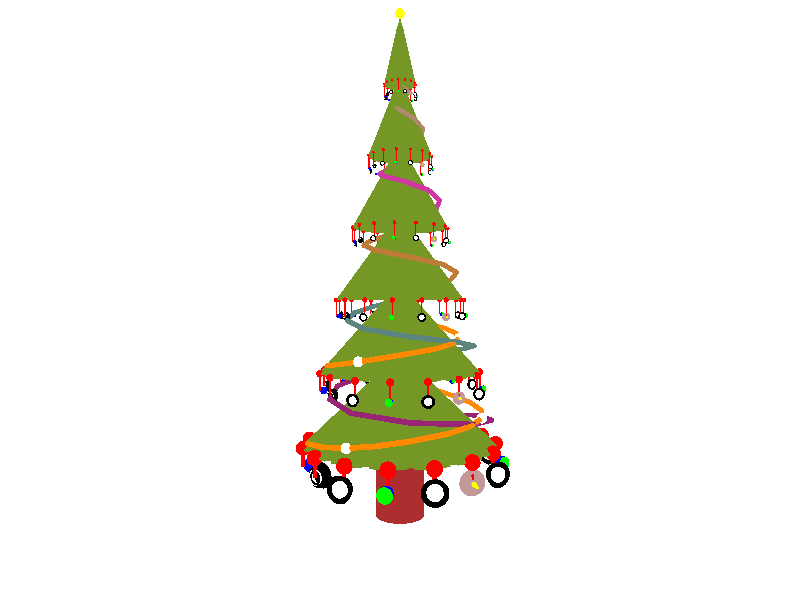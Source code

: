 #include "shapes.inc"
#include "colors.inc"
#include "textures.inc"
#include "woods.inc"
#include "glass.inc"
#include "metals.inc"
#include "functions.inc"
#include "stones1.inc"
#include "skies.inc"   

#declare Pi = 3.141592653589793384626;

#declare axe=0;
#declare lumpoint=10;
#declare Start=0;
#declare End=2*Pi;
#declare My_Clock=Start+(End-Start)*clock;
#declare sca=25;  

camera{   
    location <0.1*sca,1*sca,9>  
    //location <10,10,2>   
    //location <0,0,25>
    look_at <0,0,9>      //0,0,9
    sky <0,0,1>
    right <-image_width/image_height,0,0>
}
    
light_source { <-17,0,0> color Magenta }
light_source { <0,0,0> color White }
light_source { <0,0,0> color rgb <0.75,0.5,0.59>spotlight radius 2 falloff 10 tightness 10 point_at <10,0,0>}
light_source { <0,10,0> color rgb <0.5,0.5,0.49>}
light_source { <10,10,10> color rgb <0.825,0.5,0.9>}                                                         
light_source { <0,0,0> color Red }
light_source { <0,0,0> color Green }
light_source { <10,10,10> color rgb <0.5,0.25,0.49>} 

#declare use_phot=0;
#declare use_area=0;

background {White}

global_settings{
    max_trace_level 60
    ambient_light 1.00
    assumed_gamma 2.0
    #if (use_phot)
        spacing .025
        autostop 0
    }
    #end
}

#declare ciel=0;
#if (ciel)
    sky_sphere {S_Cloud5 rotate <90,0.051, 1>}
#end  

//sol
plane{
    -z 150
    material{  
        texture{
            pigment{  
            
                //brick color  GreenCopper,
                //color PaleGreen mortar 5 brick_size 50        
                color White             
            } 
            finish{
                phong 0.8
                ambient 0.85
                diffuse 0.
                reflection 0.2                  
            }
        } 
        interior{ 
            ior 1.333 
            fade_distance 1
            fade_power 1
            fade_color <0,0.0,0>
            caustics 2.5
        }
    }
    rotate <0,0,45>
}            




///////// SAPIN  


#declare hauteurTronc = 3; 
#declare rayonTronc = 3;
#declare rTronc = 1;
#declare nbEtageBranches=6;
#declare rayonCone=4;
#declare i=0; 
#declare nbBoulesSapin=15; 
#declare nbCylindreSapin=15;
#declare rayonBoulesSapin=0.3;  
#declare rotation = (2*Pi/nbBoulesSapin)+1.05;  //pour placer les boules au milieu des branches
                   

#declare p=0;  
#declare monEtage=0; 
 
                        
#declare monSapin=object
{
    union{ 
        /////////////////////////////TRONC
                                      
        cylinder{ 
            <0,0,0>
            <0,0,hauteurTronc>
            rTronc 
             pigment {    
               color Brown
            }               
        }
           
         
       
       #while(i<nbEtageBranches) 
                            
            union
            {
                 difference
                 {   
                    ///////////////////////////////////Branches
                    cone
                    { 
                         <0,0,hauteurTronc+(i*3)> (rayonCone*(1-i/nbEtageBranches))
                         <0,0,hauteurTronc+(i+1)*3> ((1-(i+1)/nbEtageBranches))
                    } 
                    
                    //STRIES DES BRANCHES
                    #declare j=0;
                    #while(j<nbCylindreSapin) 
                          
                        #declare rayonC=rayonCone*(1-i/nbEtageBranches);  
                        #declare rayonC2=(1-(1+i)/nbEtageBranches);                                  
                        #declare theta=2*Pi*j/nbCylindreSapin;                                
                        #declare monZ=hauteurTronc+i*rayonTronc;
                        #declare monZ2=hauteurTronc+(i+1)*rayonTronc; 
                          
                        cylinder  //pour faire les stries des branches
                        {    
                            <rayonC*cos (theta),rayonC*sin(theta),monZ>
                            <rayonC2*cos (theta),rayonC2*sin(theta),monZ2>                                 
                            ((1-(i)/nbEtageBranches))/6
                        }  
                        
                         
                        #declare j=j+1;
                    #end                          
                 
                    pigment
                    { 
                        //rgbt <0,0,0,1>
                        color MediumForestGreen
                    }
                 }
                 //Boules sur le sapin avec leur ficelles 
                 #declare k=0;                 
                                                            
                 #while(k<nbBoulesSapin)   
                 
                    #declare rayon=rayonCone*(1-i/nbEtageBranches); 
                    #declare monZ=i*nbEtageBranches;
                    #declare theta2=k*2*Pi/nbBoulesSapin + rotation;
                    
                    union{ 
                        sphere
                        {                           
                            <rayon*cos(theta2),rayon*sin(theta2),hauteurTronc+(monZ/2)>
                            rayonBoulesSapin/(i+1)
                                
                     
                        }   
                        cylinder
                        {                                                              
                            <rayon*cos(theta2),rayon*sin(theta2),hauteurTronc+(monZ/2)-0.45-(nbEtageBranches-i)/20>
                            <rayon*cos(theta2),rayon*sin(theta2),hauteurTronc+(monZ/2)>
                             rayonBoulesSapin/(i+1)/4
                             
                        } 
                           
                        union  //LES 3 LATHES DIFFERENTES DECORANT LES FICELLES DU SAPIN
                        {    
                            
                             #if(mod(k,2)=0)                               
                                lathe
                                {
                                      linear_spline 
                                      4 //nbr_Pt   
                                      
                                      <0.3/(i+1),0>,
                                      <0.3/(i+1),0.4/(i+1)>, 
                                      <0,0.3/(i+1)>, 
                                      <0,0.1/(i+1)> 
                                   
                                      pigment {White transmit .5} 
                                }     
                                lathe
                                {
                                      linear_spline 
                                      4 //nbr_Pt 
                                      
                                      <0,0.1/(i+1)>,
                                      <0.5/(i+1),0.4/(i+1)>, 
                                      <0.4/(i+1),0.1/(i+1)>, 
                                      <0.2/(i+1),0.05/(i+1)>
                                   
                                 
                                      pigment {Black transmit .5} 
                                } 
                              
                            #elseif(mod(k,3)=0)
                                                 
                                 lathe
                                {
                                      linear_spline 
                                      4 //nbr_Pt   
                                      
                                      <0.3/(i+1),0>,
                                      <0.4/(i+1),0.2/(i+1)>, 
                                      <0.5/(i+1),0./(i+41)>, 
                                      <0,0.1/(i+1)> 
                                   
                                      pigment {Pink transmit .5} 
                                }     
                                lathe
                                {
                                      linear_spline 
                                      3 //nbr_Pt 
                                      
                                      <0,0.1/(i+1)>,
                                      <0.1/(i+1),0.2/(i+1)>, 
                                      <0.05/(i+1),0.6/(i+1)> 
                                     
                                   
                                 
                                      pigment {Yellow} 
                                }                  
                                                 
                                                 
                            #else  
                                   lathe
                                {
                                      linear_spline 
                                      3 //nbr_Pt   
                                      
                                      <0,0>,
                                      <0.26/(i+1),0.2/(i+1)>, 
                                      <0.3/(i+1),0.5/(i+1)>
                                   
                                      pigment {Blue transmit .5} 
                                }     
                                lathe
                                {
                                      linear_spline 
                                      3 //nbr_Pt 
                                      
                                       <0.3/(i+1),0.5/(i+1)>,
                                      <0,0.45/(i+1)>, 
                                      <0.15/(i+1),0.6/(i+1)>
                                   
                                 
                                      pigment {Green transmit .5} 
                                } 
                            #end 
                             
                            rotate<0,0,12*k>     
                            translate<rayon*cos(theta2),rayon*sin(theta2),hauteurTronc+(monZ/2)-0.45-(nbEtageBranches-i)/20> 
                                 
                        
                        }   
                        
                        
                         
                        pigment
                        {
                            rgb <255,0,0> 
                        }
                        finish
                        { phong 0.8 ambient 1 diffuse 0.5 reflection 0.5}   
                        
                                        
                    }
                       
                    
                    
                    #declare k=k+1;
                 #end //FIN WHILE BOULES SAPIN
            } 
           
            
                            
            #declare i=i+1; 
            
            #if (i=nbEtageBranches)
               sphere 
               {
                                              
                    <0,0,nbEtageBranches*hauteurTronc+3>
                    0.2        
                    
                    pigment {
                        color Yellow
                    }
               }
                            
            #end 
           
            
         #end
          }
}                        

     

 
        

//mesGuirlandes  ////////////////////////////////////////
/////////////////GUIRLANDE   



#macro constructionGuirlande(rayonEtageCone, epaisseur, numEtage, coul, estElectrique) 
    #declare rayonEtageCone=rayonEtageCone+1;
    #declare c=0;   
    #declare n=5;    
    

    #declare tab12=array[5];
    #declare tab22=array[5];
    #declare tabPt1=array[n+1];
    #declare tabPt22=array[n+1];   
    
    #declare P0=<0                      ,-rayonEtageCone+1  ,hauteurTronc*numEtage+0.33+hauteurTronc>;
    #declare P1=<-rayonEtageCone+1.2    ,-rayonEtageCone+1  ,hauteurTronc*numEtage+0.66+hauteurTronc>;
    #declare P2=<-rayonEtageCone        ,0                  ,hauteurTronc*numEtage+1+hauteurTronc>;
    #declare P3=<-rayonEtageCone+1.2    ,rayonEtageCone-1   ,hauteurTronc*numEtage+1.33+hauteurTronc>;
    #declare P4=<0                      ,rayonEtageCone-1    ,hauteurTronc*numEtage+1.66+hauteurTronc>;
    
    #declare M0=P4;
    #declare M1=<rayonEtageCone-1.5     ,rayonEtageCone-1       ,hauteurTronc*numEtage+2+hauteurTronc>;
    #declare M2=<rayonEtageCone-1       ,rayonEtageCone-4       ,hauteurTronc*numEtage+2.33+hauteurTronc>;
    #declare M3=<rayonEtageCone-3       ,-rayonEtageCone+2.5    ,hauteurTronc*numEtage+2.66+hauteurTronc>;
    #declare M4=<0                      ,0                      ,hauteurTronc*numEtage+3+hauteurTronc>;
    
    
    #declare tab12[0]=P0;
    #declare tab12[1]=P1;
    #declare tab12[2]=P2;
    #declare tab12[3]=P3;
    #declare tab12[4]=P4; 
    
    #declare tab22[0]=M0;
    #declare tab22[1]=M1;
    #declare tab22[2]=M2;
    #declare tab22[3]=M3;
    #declare tab22[4]=M4;
   

                            
    #declare maCouleur1=Red;
    #declare maCouleur2=Green;
                   
        
     #while (c<n+1)         
             
        #declare t0 = c/n;                        
         
        #declare tabPt1[c]=pow(1-t0,4)*tab12[0]+4*pow(1-t0,3)*t0*tab12[1]+6*pow(1-t0,2)*pow(t0,2)*tab12[2]+4*pow(t0,3)*(1-t0)*tab12[3]+pow(t0,4)*tab12[4];
        #declare tabPt22[c]=pow(1-t0,4)*tab22[0]+4*pow(1-t0,3)*t0*tab22[1]+6*pow(1-t0,2)*pow(t0,2)*tab22[2]+4*pow(t0,3)*(1-t0)*tab22[3]+pow(t0,4)*tab22[4];
        
        #declare c=c+1;
     #end   
     
    
     #declare p=0;    
     #while(p<n)            
             #if(estElectrique)         
                 cylinder{
                    tabPt22[p] 
                    tabPt22[p+1] 
                    epaisseur  
                    pigment {color coul}                   
                    translate <0,0,0.5>
                    rotate<0,0,-115>    
                 }         
                   
                 #if(mod(10*clock,2)=0)   
                        sphere {
                      
                        < tabPt22[p].x, tabPt22[p].y ,tabPt22[p].z>
                        0.2    
                        
                        pigment {color maCouleur1}    
                        rotate<0,0,-115>                                    
                        translate <0,0,0.5>      
                    } 
                 #else 
                     sphere {
                      
                        < tabPt22[p].x, tabPt22[p].y ,tabPt22[p].z>
                        0.2    
                        
                        pigment {color maCouleur2}    
                        rotate<0,0,-115>                                
                        translate <0,0,0.5>    
                    }
              
                 #end
                    
             
             #else //////////////////////////Guirlande normale
                  cylinder{
                    tabPt22[p] 
                    tabPt22[p+1] 
                    epaisseur  
                    pigment {color coul}  
                      
                 }   
                   
             #end
                                                     
            #declare p=p+1; 
     
     #end   
     #declare j=0;
     #while(j<n)            
            #if(estElectrique) 
                cylinder{
                    tabPt1[j] 
                    tabPt1[j+1] 
                    epaisseur  
                    pigment {color coul}  
                    rotate<0,0,-115>               
                    translate <0,0,0.5>   
               }            
                     
             
                 #if(mod(10*clock,2)=0)   
                        sphere {
                      
                        < tabPt1[j].x, tabPt1[j].y ,tabPt1[j].z>
                        0.2    
                        
                        pigment {color maCouleur1}    
                         rotate<0,0,-115>                                   
                        translate <0,0,0.5>     
                    } 
                 #else 
                     sphere {
                      
                        < tabPt1[j].x, tabPt1[j].y ,tabPt1[j].z>
                        0.2    
                        
                        pigment {color maCouleur2}    
                        rotate<0,0,-115>                                    
                        translate <0,0,0.5>     
                    }
              
                 #end
              
             
             #else /////////////////////////////Guirlande normale
                  cylinder{
                    tabPt1[j] 
                    tabPt1[j+1] 
                    epaisseur  
                    pigment {color coul}  
                          
                   } 
                           
             #end
                       
                       
           #declare j=j+1;    
     
     #end 
     

 

#end      


#macro constructionGuirlandeElectrique(rayonEtageCone, epaisseur, numEtage, coul) 
                                     
    #declare rot=110;
    #declare tZ=0.4;                                 
    #declare rayonEtageCone=rayonEtageCone+1;
    #declare c=0;   
    #declare n=5;    
    
    #declare tab12=array[3]; 
    #declare tab22=array[3];  
    #declare tab33=array[3];   
    
    #declare tabPt1=array[n+1];   
    #declare tabPt22=array[n+1];   
    #declare tabPt33=array[n+1]; 
       
         
    #declare P0=<0                   ,0                    ,hauteurTronc*numEtage+2.4+hauteurTronc>;
    #declare P1=<-rayonEtageCone+4.5   ,rayonEtageCone-4   ,hauteurTronc*numEtage+2+hauteurTronc>;
    #declare P2=<rayonEtageCone-4.2    ,rayonEtageCone-3   ,hauteurTronc*numEtage+1.6+hauteurTronc>; 
   
   
    #declare M0=P2;
    #declare M1= <rayonEtageCone-1  ,rayonEtageCone-2    ,hauteurTronc*numEtage+1.2+hauteurTronc>;   
    #declare M2= <rayonEtageCone-1  ,0                   ,hauteurTronc*numEtage+hauteurTronc+0.8>;  
        
    #declare N0=M2;
    #declare N1= <rayonEtageCone-1  ,-rayonEtageCone+1    ,hauteurTronc*numEtage+0.4+hauteurTronc>;   
    #declare N2= <0                 ,-rayonEtageCone+1   ,hauteurTronc*numEtage+hauteurTronc>;  
        
       
    
    #declare tab12[0]=P0;
    #declare tab12[1]=P1;
    #declare tab12[2]=P2;    
    
    #declare tab22[0]=M0;
    #declare tab22[1]=M1;
    #declare tab22[2]=M2; 
    
    
    #declare tab33[0]=N0;
    #declare tab33[1]=N1;
    #declare tab33[2]=N2;
                            
    #declare maCouleur1=White;
    #declare maCouleur2=Blue;
                   
        
     #while (c<n+1)         
             
        #declare t0 = c/n;
                       
        #declare tabPt1[c]=pow(1-t0,2)*tab12[0]+2*(1-t0)*t0*tab12[1]+pow(t0,2)*tab12[2];
        #declare tabPt22[c]=pow(1-t0,2)*tab22[0]+2*(1-t0)*t0*tab22[1]+pow(t0,2)*tab22[2];
        #declare tabPt33[c]=pow(1-t0,2)*tab33[0]+2*(1-t0)*t0*tab33[1]+pow(t0,2)*tab33[2];
  
        #declare c=c+1;
     #end 
     
     #declare o=0;
     #while(o<n)            
           
               cylinder{
                    tabPt33[o] 
                    tabPt33[o+1] 
                    epaisseur  
                    pigment {color coul}  
                    rotate<0,0,rot>
                    translate<0,0,tZ>               
                      
               }            
                     
             
                 #if((mod(10*clock,2)=0) & ((o=3))) 
                        sphere {
                      
                        < tabPt33[o].x, tabPt33[o].y ,tabPt33[o].z>
                        0.2    
                        
                        pigment {color maCouleur1}    
                        rotate<0,0,rot>
                        translate<0,0,tZ>                                    
                          
                    } 
                 #elseif((mod(10*clock,2)!=0) &(o=3) )
                     sphere {
                      
                        < tabPt33[o].x, tabPt33[o].y ,tabPt33[o].z>
                        0.2    
                        
                        pigment {color maCouleur2}    
                        rotate<0,0,rot> 
                        translate<0,0,tZ>                                    
                        
                    }
              
                 #end
              
                       
                       
           #declare o=o+1; 
     
     #declare p=0;    
     #while(p<n)            
                
                 cylinder{
                    tabPt22[p] 
                    tabPt22[p+1] 
                    epaisseur  
                    pigment {color coul} 
                    rotate<0,0,rot>
                    translate<0,0,tZ>     
                 }         
                   
                 #if((mod(10*clock,2)=0) & ((p=3)))  
                        sphere {
                      
                        < tabPt22[p].x, tabPt22[p].y ,tabPt22[p].z>
                        0.2    
                        
                        pigment {color maCouleur1}    
                        rotate<0,0,rot>
                        translate<0,0,tZ>                                     
                        
                    } 
                 #elseif((mod(10*clock,2)!=0) & (p=3)) 
                     sphere {
                      
                        < tabPt22[p].x, tabPt22[p].y ,tabPt22[p].z>
                        0.2    
                        
                        pigment {color maCouleur2}    
                        rotate<0,0,rot>
                        translate<0,0,tZ>                                 
                        
                    }
              
                 #end                      
                                         
            #declare p=p+1; 
     
     #end   
     #declare j=0;
     #while(j<n)            
           
               cylinder{
                    tabPt1[j] 
                    tabPt1[j+1] 
                    epaisseur  
                    pigment {color coul}  
                    rotate<0,0,rot>
                    translate<0,0,tZ>                
                   
               }            
                     
             
                 #if((mod(10*clock,2)=0) & ((j=3)))   
                        sphere {
                      
                        < tabPt1[j].x, tabPt1[j].y ,tabPt1[j].z>
                        0.2    
                        
                        pigment {color maCouleur1}    
                        rotate<0,0,rot>
                        translate<0,0,tZ>                                    
                          
                    } 
                 #elseif((mod(10*clock,2)!=0) & (j=3)) 
                     sphere {
                      
                        < tabPt1[j].x, tabPt1[j].y ,tabPt1[j].z>
                        0.2    
                        
                        pigment {color maCouleur2}    
                        rotate<0,0,rot>
                        translate<0,0,tZ>                                     
                         
                    }
              
                 #end
              
                       
                       
           #declare j=j+1;    
     
     #end    
     
     
       
     
     #end  
     
     
#end

   
////////////////////////////////////////////////////////////COULEURS
#macro choixCouleur(k, col)
#switch (k)
#case (00) #declare col= Black;
#break
#case (01) #declare col= White;
#break
#case (02) #declare col= Red;
#break
#case (03) #declare col= Green;
#break
#case (04) #declare col= Blue;
#break
#case (05) #declare col= Yellow;
#break
#case (06) #declare col= Cyan;
#break
#case (07) #declare col= Magenta;
#break
#case (08) #declare col= Black;
#break
#case (09) #declare col= Aquamarine;
#break
#case (10) #declare col= BlueViolet;
#break
#case (11) #declare col= Brown;
#break
#case (12) #declare col= CadetBlue;
#break
#case (13) #declare col= Coral;
#break
#case (14) #declare col= CornflowerBlue;
#break
#case (15) #declare col= DarkGreen;
#break
#case (16) #declare col= DarkOliveGreen;
#break
#case (17) #declare col= DarkOrchid;
#break
#case (18) #declare col= DarkSlateBlue;
#break
#case (19) #declare col= DarkSlateGray;
#break
#case (20) #declare col= DarkTurquoise;
#break
#case (21) #declare col= Firebrick;
#break
#case (22) #declare col= ForestGreen;
#break
#case (23) #declare col= Gold;
#break
#case (24) #declare col= Goldenrod;
#break
#case (25) #declare col= GreenYellow;
#break
#case (26) #declare col= IndianRed;
#break
#case (27) #declare col= Khaki;
#break
#case (28) #declare col= LightBlue;
#break
#case (29) #declare col= LightSteelBlue;
#break
#case (30) #declare col= LimeGreen;
#break
#case (31) #declare col= Maroon;
#break
#case (32) #declare col= MediumAquamarine;
#break
#case (33) #declare col= MediumBlue;
#break
#case (34) #declare col= MediumForestGreen;
#break
#case (35) #declare col= MediumGoldenrod;
#break
#case (36) #declare col= MediumOrchid;
#break
#case (37) #declare col= MediumSeaGreen;
#break
#case (38) #declare col= MediumSlateBlue;
#break
#case (39) #declare col= MediumSpringGreen;
#break
#case (40) #declare col= MediumTurquoise;
#break
#case (41) #declare col= MediumVioletRed;
#break
#case (42) #declare col= MidnightBlue;
#break
#case (43) #declare col= Navy;
#break
#case (44) #declare col= NavyBlue;
#break
#case (45) #declare col= Orange;
#break
#case (46) #declare col= OrangeRed;
#break
#case (47) #declare col= Orchid;
#break
#case (48) #declare col= PaleGreen;
#break
#case (49) #declare col= Pink;
#break
#case (50) #declare col= Plum;
#break
#case (51) #declare col= Salmon;
#break
#case (52) #declare col= SeaGreen;
#break
#case (53) #declare col= Sienna;
#break
#case (54) #declare col= SkyBlue;
#break
#case (55) #declare col= SlateBlue;
#break
#case (56) #declare col= SpringGreen;
#break
#case (57) #declare col= SteelBlue;
#break
#case (58) #declare col= Tan;
#break
#case (59) #declare col= Thistle;
#break
#case (60) #declare col= Turquoise;
#break
#case (61) #declare col= Violet;
#break
#case (62) #declare col= VioletRed;
#break
#case (63) #declare col= Wheat;
#break
#case (64) #declare col= YellowGreen;
#break
#case (65) #declare col= SummerSky;
#break
#case (66) #declare col= RichBlue;
#break
#case (67) #declare col= Brass;
#break
#case (68) #declare col= Copper;
#break
#case (69) #declare col= Bronze;
#break
#case (70) #declare col= Bronze2;
#break
#case (71) #declare col= Silver;
#break
#case (72) #declare col= BrightGold;
#break
#case (73) #declare col= OldGold;
#break
#case (74) #declare col= Feldspar;
#break
#case (75) #declare col= Quartz;
#break
#case (76) #declare col= NeonPink;
#break
#case (77) #declare col= DarkPurple;
#break
#case (78) #declare col= NeonBlue;
#break
#case (79) #declare col= CoolCopper;
#break
#case (80) #declare col= MandarinOrange;
#break
#case (81) #declare col= LightWood;
#break
#case (82) #declare col= MediumWood;
#break
#case (83) #declare col= DarkWood;
#break
#case (84) #declare col= SpicyPink;
#break
#case (85) #declare col= SemiSweetChoc;
#break
#case (86) #declare col= BakersChoc;
#break
#case (87) #declare col= Flesh;
#break
#case (88) #declare col= NewTan;
#break
#case (89) #declare col= NewMidnightBlue;
#break
#case (90) #declare col= MandarinOrange;
#break
#case (91) #declare col= VeryDarkBrown;
#break
#case (92) #declare col= DarkBrown;
#break
#case (93) #declare col= GreenCopper;
#break
#case (94) #declare col= DkGreenCopper;
#break
#case (95) #declare col= DustyRose;
#break
#case (96) #declare col= HuntersGreen;
#break
#case (97) #declare col= Scarlet;
#break
#case (98) #declare col= DarkTan;
#break
#case (99) #declare col= White;
#break
#end // fin switch

#end


 
   

       
////////////////////////////////////////////////////////CONSTRUCTION OBJET + guirlandes
/*           */
                     
object{         
    monSapin 
    rotate <0,0,-30>
}              
            
        
        
#declare i = 0 ;
#declare col=Red;
#declare Random_1 = seed (169); /*     */
#for (i, 0, nbEtageBranches-2)
     
    choixCouleur(int(99*rand( Random_1)), col)
    constructionGuirlande(4-i*0.8, 0.1 , i, col, false)


#end    

#for (i, 0, (nbEtageBranches-1)/(nbEtageBranches/2))
 
    constructionGuirlandeElectrique(4-i*0.8, 0.1 , i, Orange) 
    

#end                                        
                                                    

                                                   

